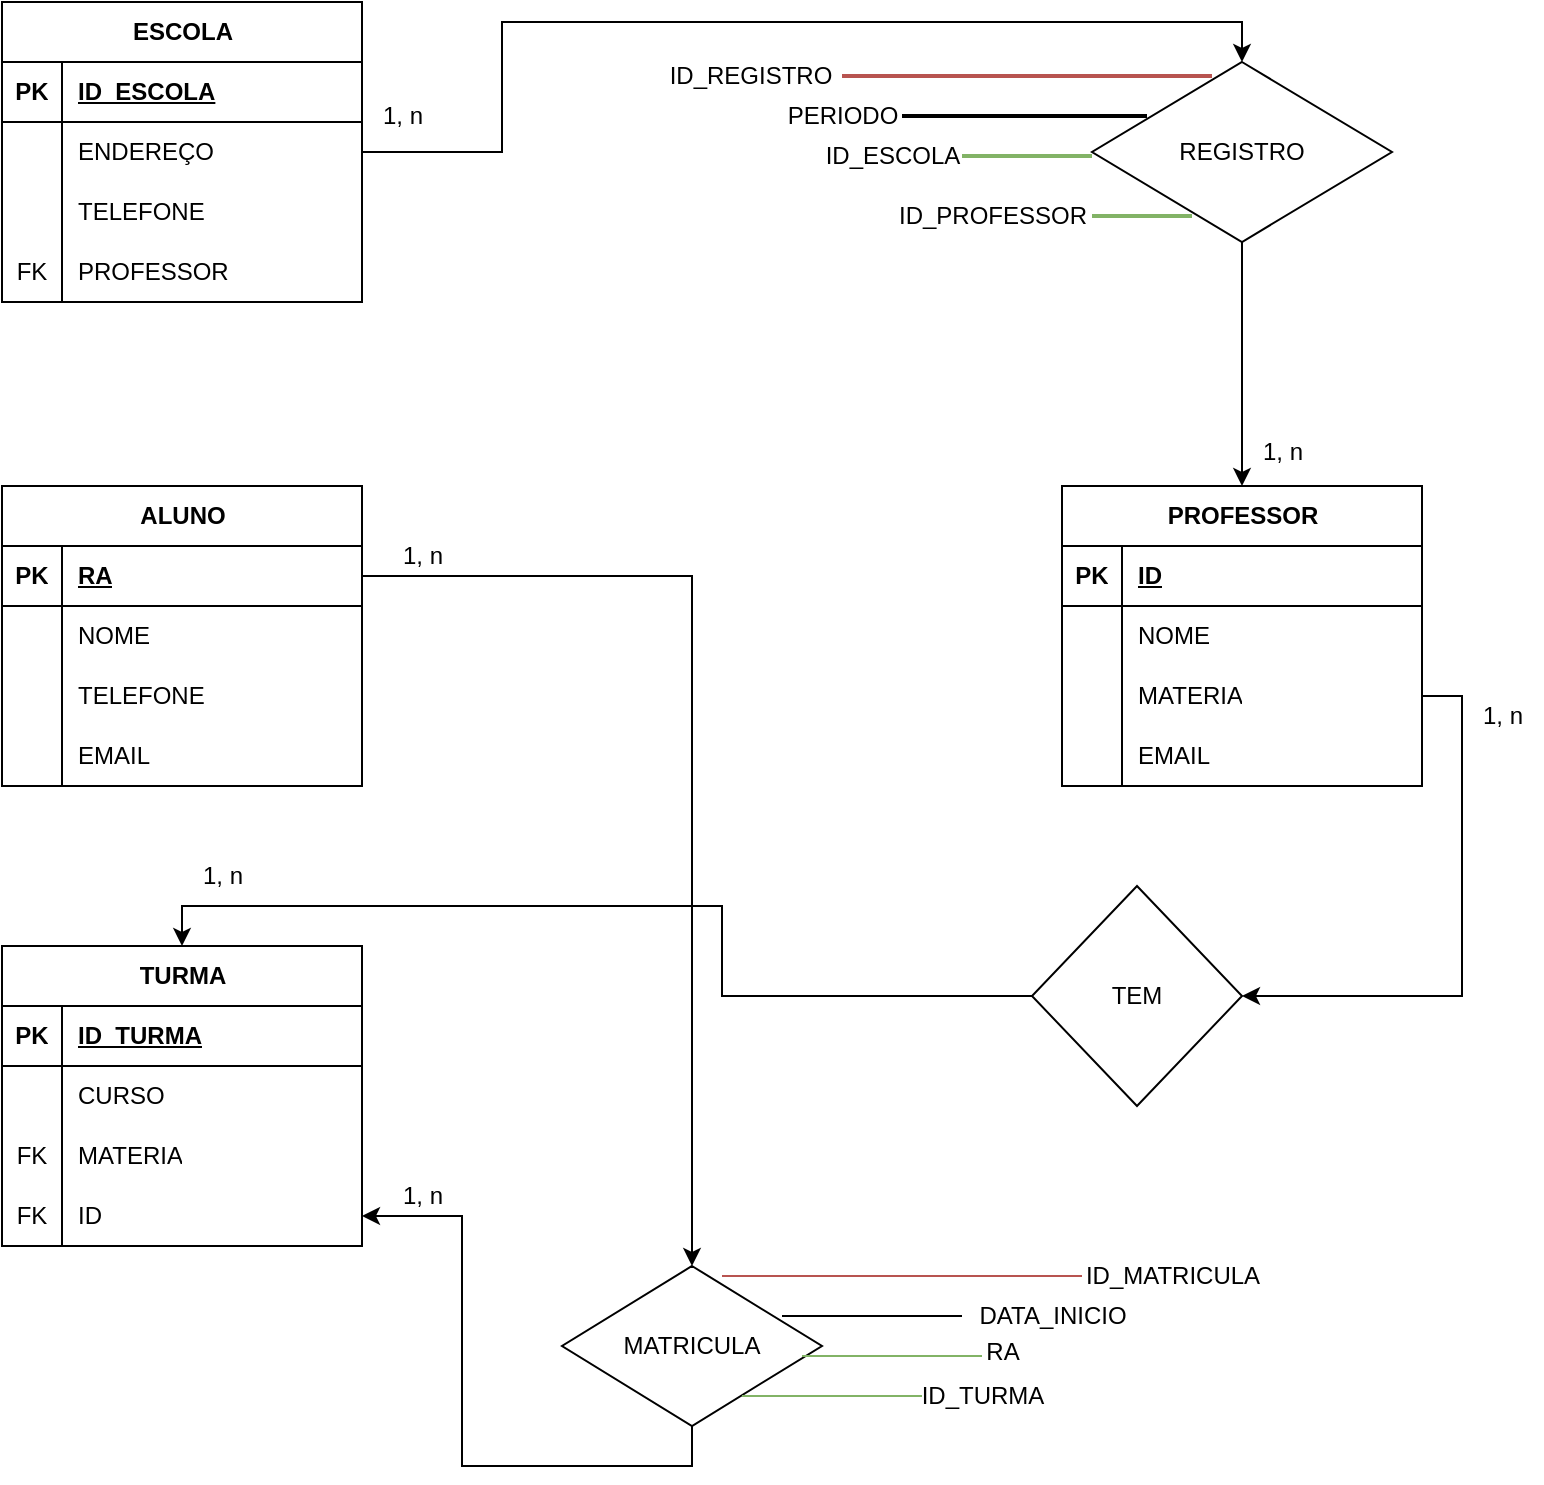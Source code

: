 <mxfile version="24.7.17">
  <diagram name="Página-1" id="XFf-yhiLJ4eEFVJLZDWL">
    <mxGraphModel dx="1147" dy="726" grid="1" gridSize="10" guides="1" tooltips="1" connect="1" arrows="1" fold="1" page="1" pageScale="1" pageWidth="827" pageHeight="1169" math="0" shadow="0">
      <root>
        <mxCell id="0" />
        <mxCell id="1" parent="0" />
        <mxCell id="puEb2fNfzqytaX8gkuvn-1" value="ALUNO" style="shape=table;startSize=30;container=1;collapsible=1;childLayout=tableLayout;fixedRows=1;rowLines=0;fontStyle=1;align=center;resizeLast=1;html=1;" parent="1" vertex="1">
          <mxGeometry x="40" y="310" width="180" height="150" as="geometry" />
        </mxCell>
        <mxCell id="puEb2fNfzqytaX8gkuvn-2" value="" style="shape=tableRow;horizontal=0;startSize=0;swimlaneHead=0;swimlaneBody=0;fillColor=none;collapsible=0;dropTarget=0;points=[[0,0.5],[1,0.5]];portConstraint=eastwest;top=0;left=0;right=0;bottom=1;" parent="puEb2fNfzqytaX8gkuvn-1" vertex="1">
          <mxGeometry y="30" width="180" height="30" as="geometry" />
        </mxCell>
        <mxCell id="puEb2fNfzqytaX8gkuvn-3" value="PK" style="shape=partialRectangle;connectable=0;fillColor=none;top=0;left=0;bottom=0;right=0;fontStyle=1;overflow=hidden;whiteSpace=wrap;html=1;" parent="puEb2fNfzqytaX8gkuvn-2" vertex="1">
          <mxGeometry width="30" height="30" as="geometry">
            <mxRectangle width="30" height="30" as="alternateBounds" />
          </mxGeometry>
        </mxCell>
        <mxCell id="puEb2fNfzqytaX8gkuvn-4" value="RA" style="shape=partialRectangle;connectable=0;fillColor=none;top=0;left=0;bottom=0;right=0;align=left;spacingLeft=6;fontStyle=5;overflow=hidden;whiteSpace=wrap;html=1;" parent="puEb2fNfzqytaX8gkuvn-2" vertex="1">
          <mxGeometry x="30" width="150" height="30" as="geometry">
            <mxRectangle width="150" height="30" as="alternateBounds" />
          </mxGeometry>
        </mxCell>
        <mxCell id="puEb2fNfzqytaX8gkuvn-5" value="" style="shape=tableRow;horizontal=0;startSize=0;swimlaneHead=0;swimlaneBody=0;fillColor=none;collapsible=0;dropTarget=0;points=[[0,0.5],[1,0.5]];portConstraint=eastwest;top=0;left=0;right=0;bottom=0;" parent="puEb2fNfzqytaX8gkuvn-1" vertex="1">
          <mxGeometry y="60" width="180" height="30" as="geometry" />
        </mxCell>
        <mxCell id="puEb2fNfzqytaX8gkuvn-6" value="" style="shape=partialRectangle;connectable=0;fillColor=none;top=0;left=0;bottom=0;right=0;editable=1;overflow=hidden;whiteSpace=wrap;html=1;" parent="puEb2fNfzqytaX8gkuvn-5" vertex="1">
          <mxGeometry width="30" height="30" as="geometry">
            <mxRectangle width="30" height="30" as="alternateBounds" />
          </mxGeometry>
        </mxCell>
        <mxCell id="puEb2fNfzqytaX8gkuvn-7" value="NOME" style="shape=partialRectangle;connectable=0;fillColor=none;top=0;left=0;bottom=0;right=0;align=left;spacingLeft=6;overflow=hidden;whiteSpace=wrap;html=1;" parent="puEb2fNfzqytaX8gkuvn-5" vertex="1">
          <mxGeometry x="30" width="150" height="30" as="geometry">
            <mxRectangle width="150" height="30" as="alternateBounds" />
          </mxGeometry>
        </mxCell>
        <mxCell id="puEb2fNfzqytaX8gkuvn-8" value="" style="shape=tableRow;horizontal=0;startSize=0;swimlaneHead=0;swimlaneBody=0;fillColor=none;collapsible=0;dropTarget=0;points=[[0,0.5],[1,0.5]];portConstraint=eastwest;top=0;left=0;right=0;bottom=0;" parent="puEb2fNfzqytaX8gkuvn-1" vertex="1">
          <mxGeometry y="90" width="180" height="30" as="geometry" />
        </mxCell>
        <mxCell id="puEb2fNfzqytaX8gkuvn-9" value="" style="shape=partialRectangle;connectable=0;fillColor=none;top=0;left=0;bottom=0;right=0;editable=1;overflow=hidden;whiteSpace=wrap;html=1;" parent="puEb2fNfzqytaX8gkuvn-8" vertex="1">
          <mxGeometry width="30" height="30" as="geometry">
            <mxRectangle width="30" height="30" as="alternateBounds" />
          </mxGeometry>
        </mxCell>
        <mxCell id="puEb2fNfzqytaX8gkuvn-10" value="TELEFONE" style="shape=partialRectangle;connectable=0;fillColor=none;top=0;left=0;bottom=0;right=0;align=left;spacingLeft=6;overflow=hidden;whiteSpace=wrap;html=1;" parent="puEb2fNfzqytaX8gkuvn-8" vertex="1">
          <mxGeometry x="30" width="150" height="30" as="geometry">
            <mxRectangle width="150" height="30" as="alternateBounds" />
          </mxGeometry>
        </mxCell>
        <mxCell id="puEb2fNfzqytaX8gkuvn-11" value="" style="shape=tableRow;horizontal=0;startSize=0;swimlaneHead=0;swimlaneBody=0;fillColor=none;collapsible=0;dropTarget=0;points=[[0,0.5],[1,0.5]];portConstraint=eastwest;top=0;left=0;right=0;bottom=0;" parent="puEb2fNfzqytaX8gkuvn-1" vertex="1">
          <mxGeometry y="120" width="180" height="30" as="geometry" />
        </mxCell>
        <mxCell id="puEb2fNfzqytaX8gkuvn-12" value="" style="shape=partialRectangle;connectable=0;fillColor=none;top=0;left=0;bottom=0;right=0;editable=1;overflow=hidden;whiteSpace=wrap;html=1;" parent="puEb2fNfzqytaX8gkuvn-11" vertex="1">
          <mxGeometry width="30" height="30" as="geometry">
            <mxRectangle width="30" height="30" as="alternateBounds" />
          </mxGeometry>
        </mxCell>
        <mxCell id="puEb2fNfzqytaX8gkuvn-13" value="EMAIL" style="shape=partialRectangle;connectable=0;fillColor=none;top=0;left=0;bottom=0;right=0;align=left;spacingLeft=6;overflow=hidden;whiteSpace=wrap;html=1;" parent="puEb2fNfzqytaX8gkuvn-11" vertex="1">
          <mxGeometry x="30" width="150" height="30" as="geometry">
            <mxRectangle width="150" height="30" as="alternateBounds" />
          </mxGeometry>
        </mxCell>
        <mxCell id="puEb2fNfzqytaX8gkuvn-14" value="ESCOLA" style="shape=table;startSize=30;container=1;collapsible=1;childLayout=tableLayout;fixedRows=1;rowLines=0;fontStyle=1;align=center;resizeLast=1;html=1;" parent="1" vertex="1">
          <mxGeometry x="40" y="68" width="180" height="150" as="geometry" />
        </mxCell>
        <mxCell id="puEb2fNfzqytaX8gkuvn-15" value="" style="shape=tableRow;horizontal=0;startSize=0;swimlaneHead=0;swimlaneBody=0;fillColor=none;collapsible=0;dropTarget=0;points=[[0,0.5],[1,0.5]];portConstraint=eastwest;top=0;left=0;right=0;bottom=1;" parent="puEb2fNfzqytaX8gkuvn-14" vertex="1">
          <mxGeometry y="30" width="180" height="30" as="geometry" />
        </mxCell>
        <mxCell id="puEb2fNfzqytaX8gkuvn-16" value="PK" style="shape=partialRectangle;connectable=0;fillColor=none;top=0;left=0;bottom=0;right=0;fontStyle=1;overflow=hidden;whiteSpace=wrap;html=1;" parent="puEb2fNfzqytaX8gkuvn-15" vertex="1">
          <mxGeometry width="30" height="30" as="geometry">
            <mxRectangle width="30" height="30" as="alternateBounds" />
          </mxGeometry>
        </mxCell>
        <mxCell id="puEb2fNfzqytaX8gkuvn-17" value="ID_ESCOLA" style="shape=partialRectangle;connectable=0;fillColor=none;top=0;left=0;bottom=0;right=0;align=left;spacingLeft=6;fontStyle=5;overflow=hidden;whiteSpace=wrap;html=1;" parent="puEb2fNfzqytaX8gkuvn-15" vertex="1">
          <mxGeometry x="30" width="150" height="30" as="geometry">
            <mxRectangle width="150" height="30" as="alternateBounds" />
          </mxGeometry>
        </mxCell>
        <mxCell id="puEb2fNfzqytaX8gkuvn-18" value="" style="shape=tableRow;horizontal=0;startSize=0;swimlaneHead=0;swimlaneBody=0;fillColor=none;collapsible=0;dropTarget=0;points=[[0,0.5],[1,0.5]];portConstraint=eastwest;top=0;left=0;right=0;bottom=0;" parent="puEb2fNfzqytaX8gkuvn-14" vertex="1">
          <mxGeometry y="60" width="180" height="30" as="geometry" />
        </mxCell>
        <mxCell id="puEb2fNfzqytaX8gkuvn-19" value="" style="shape=partialRectangle;connectable=0;fillColor=none;top=0;left=0;bottom=0;right=0;editable=1;overflow=hidden;whiteSpace=wrap;html=1;" parent="puEb2fNfzqytaX8gkuvn-18" vertex="1">
          <mxGeometry width="30" height="30" as="geometry">
            <mxRectangle width="30" height="30" as="alternateBounds" />
          </mxGeometry>
        </mxCell>
        <mxCell id="puEb2fNfzqytaX8gkuvn-20" value="ENDEREÇO" style="shape=partialRectangle;connectable=0;fillColor=none;top=0;left=0;bottom=0;right=0;align=left;spacingLeft=6;overflow=hidden;whiteSpace=wrap;html=1;" parent="puEb2fNfzqytaX8gkuvn-18" vertex="1">
          <mxGeometry x="30" width="150" height="30" as="geometry">
            <mxRectangle width="150" height="30" as="alternateBounds" />
          </mxGeometry>
        </mxCell>
        <mxCell id="puEb2fNfzqytaX8gkuvn-21" value="" style="shape=tableRow;horizontal=0;startSize=0;swimlaneHead=0;swimlaneBody=0;fillColor=none;collapsible=0;dropTarget=0;points=[[0,0.5],[1,0.5]];portConstraint=eastwest;top=0;left=0;right=0;bottom=0;" parent="puEb2fNfzqytaX8gkuvn-14" vertex="1">
          <mxGeometry y="90" width="180" height="30" as="geometry" />
        </mxCell>
        <mxCell id="puEb2fNfzqytaX8gkuvn-22" value="" style="shape=partialRectangle;connectable=0;fillColor=none;top=0;left=0;bottom=0;right=0;editable=1;overflow=hidden;whiteSpace=wrap;html=1;" parent="puEb2fNfzqytaX8gkuvn-21" vertex="1">
          <mxGeometry width="30" height="30" as="geometry">
            <mxRectangle width="30" height="30" as="alternateBounds" />
          </mxGeometry>
        </mxCell>
        <mxCell id="puEb2fNfzqytaX8gkuvn-23" value="TELEFONE" style="shape=partialRectangle;connectable=0;fillColor=none;top=0;left=0;bottom=0;right=0;align=left;spacingLeft=6;overflow=hidden;whiteSpace=wrap;html=1;" parent="puEb2fNfzqytaX8gkuvn-21" vertex="1">
          <mxGeometry x="30" width="150" height="30" as="geometry">
            <mxRectangle width="150" height="30" as="alternateBounds" />
          </mxGeometry>
        </mxCell>
        <mxCell id="puEb2fNfzqytaX8gkuvn-24" value="" style="shape=tableRow;horizontal=0;startSize=0;swimlaneHead=0;swimlaneBody=0;fillColor=none;collapsible=0;dropTarget=0;points=[[0,0.5],[1,0.5]];portConstraint=eastwest;top=0;left=0;right=0;bottom=0;" parent="puEb2fNfzqytaX8gkuvn-14" vertex="1">
          <mxGeometry y="120" width="180" height="30" as="geometry" />
        </mxCell>
        <mxCell id="puEb2fNfzqytaX8gkuvn-25" value="FK" style="shape=partialRectangle;connectable=0;fillColor=none;top=0;left=0;bottom=0;right=0;editable=1;overflow=hidden;whiteSpace=wrap;html=1;" parent="puEb2fNfzqytaX8gkuvn-24" vertex="1">
          <mxGeometry width="30" height="30" as="geometry">
            <mxRectangle width="30" height="30" as="alternateBounds" />
          </mxGeometry>
        </mxCell>
        <mxCell id="puEb2fNfzqytaX8gkuvn-26" value="PROFESSOR" style="shape=partialRectangle;connectable=0;fillColor=none;top=0;left=0;bottom=0;right=0;align=left;spacingLeft=6;overflow=hidden;whiteSpace=wrap;html=1;" parent="puEb2fNfzqytaX8gkuvn-24" vertex="1">
          <mxGeometry x="30" width="150" height="30" as="geometry">
            <mxRectangle width="150" height="30" as="alternateBounds" />
          </mxGeometry>
        </mxCell>
        <mxCell id="puEb2fNfzqytaX8gkuvn-27" value="PROFESSOR" style="shape=table;startSize=30;container=1;collapsible=1;childLayout=tableLayout;fixedRows=1;rowLines=0;fontStyle=1;align=center;resizeLast=1;html=1;" parent="1" vertex="1">
          <mxGeometry x="570" y="310" width="180" height="150" as="geometry" />
        </mxCell>
        <mxCell id="puEb2fNfzqytaX8gkuvn-28" value="" style="shape=tableRow;horizontal=0;startSize=0;swimlaneHead=0;swimlaneBody=0;fillColor=none;collapsible=0;dropTarget=0;points=[[0,0.5],[1,0.5]];portConstraint=eastwest;top=0;left=0;right=0;bottom=1;" parent="puEb2fNfzqytaX8gkuvn-27" vertex="1">
          <mxGeometry y="30" width="180" height="30" as="geometry" />
        </mxCell>
        <mxCell id="puEb2fNfzqytaX8gkuvn-29" value="PK" style="shape=partialRectangle;connectable=0;fillColor=none;top=0;left=0;bottom=0;right=0;fontStyle=1;overflow=hidden;whiteSpace=wrap;html=1;" parent="puEb2fNfzqytaX8gkuvn-28" vertex="1">
          <mxGeometry width="30" height="30" as="geometry">
            <mxRectangle width="30" height="30" as="alternateBounds" />
          </mxGeometry>
        </mxCell>
        <mxCell id="puEb2fNfzqytaX8gkuvn-30" value="ID" style="shape=partialRectangle;connectable=0;fillColor=none;top=0;left=0;bottom=0;right=0;align=left;spacingLeft=6;fontStyle=5;overflow=hidden;whiteSpace=wrap;html=1;" parent="puEb2fNfzqytaX8gkuvn-28" vertex="1">
          <mxGeometry x="30" width="150" height="30" as="geometry">
            <mxRectangle width="150" height="30" as="alternateBounds" />
          </mxGeometry>
        </mxCell>
        <mxCell id="puEb2fNfzqytaX8gkuvn-31" value="" style="shape=tableRow;horizontal=0;startSize=0;swimlaneHead=0;swimlaneBody=0;fillColor=none;collapsible=0;dropTarget=0;points=[[0,0.5],[1,0.5]];portConstraint=eastwest;top=0;left=0;right=0;bottom=0;" parent="puEb2fNfzqytaX8gkuvn-27" vertex="1">
          <mxGeometry y="60" width="180" height="30" as="geometry" />
        </mxCell>
        <mxCell id="puEb2fNfzqytaX8gkuvn-32" value="" style="shape=partialRectangle;connectable=0;fillColor=none;top=0;left=0;bottom=0;right=0;editable=1;overflow=hidden;whiteSpace=wrap;html=1;" parent="puEb2fNfzqytaX8gkuvn-31" vertex="1">
          <mxGeometry width="30" height="30" as="geometry">
            <mxRectangle width="30" height="30" as="alternateBounds" />
          </mxGeometry>
        </mxCell>
        <mxCell id="puEb2fNfzqytaX8gkuvn-33" value="NOME" style="shape=partialRectangle;connectable=0;fillColor=none;top=0;left=0;bottom=0;right=0;align=left;spacingLeft=6;overflow=hidden;whiteSpace=wrap;html=1;" parent="puEb2fNfzqytaX8gkuvn-31" vertex="1">
          <mxGeometry x="30" width="150" height="30" as="geometry">
            <mxRectangle width="150" height="30" as="alternateBounds" />
          </mxGeometry>
        </mxCell>
        <mxCell id="puEb2fNfzqytaX8gkuvn-34" value="" style="shape=tableRow;horizontal=0;startSize=0;swimlaneHead=0;swimlaneBody=0;fillColor=none;collapsible=0;dropTarget=0;points=[[0,0.5],[1,0.5]];portConstraint=eastwest;top=0;left=0;right=0;bottom=0;" parent="puEb2fNfzqytaX8gkuvn-27" vertex="1">
          <mxGeometry y="90" width="180" height="30" as="geometry" />
        </mxCell>
        <mxCell id="puEb2fNfzqytaX8gkuvn-35" value="" style="shape=partialRectangle;connectable=0;fillColor=none;top=0;left=0;bottom=0;right=0;editable=1;overflow=hidden;whiteSpace=wrap;html=1;" parent="puEb2fNfzqytaX8gkuvn-34" vertex="1">
          <mxGeometry width="30" height="30" as="geometry">
            <mxRectangle width="30" height="30" as="alternateBounds" />
          </mxGeometry>
        </mxCell>
        <mxCell id="puEb2fNfzqytaX8gkuvn-36" value="MATERIA" style="shape=partialRectangle;connectable=0;fillColor=none;top=0;left=0;bottom=0;right=0;align=left;spacingLeft=6;overflow=hidden;whiteSpace=wrap;html=1;" parent="puEb2fNfzqytaX8gkuvn-34" vertex="1">
          <mxGeometry x="30" width="150" height="30" as="geometry">
            <mxRectangle width="150" height="30" as="alternateBounds" />
          </mxGeometry>
        </mxCell>
        <mxCell id="puEb2fNfzqytaX8gkuvn-37" value="" style="shape=tableRow;horizontal=0;startSize=0;swimlaneHead=0;swimlaneBody=0;fillColor=none;collapsible=0;dropTarget=0;points=[[0,0.5],[1,0.5]];portConstraint=eastwest;top=0;left=0;right=0;bottom=0;" parent="puEb2fNfzqytaX8gkuvn-27" vertex="1">
          <mxGeometry y="120" width="180" height="30" as="geometry" />
        </mxCell>
        <mxCell id="puEb2fNfzqytaX8gkuvn-38" value="" style="shape=partialRectangle;connectable=0;fillColor=none;top=0;left=0;bottom=0;right=0;editable=1;overflow=hidden;whiteSpace=wrap;html=1;" parent="puEb2fNfzqytaX8gkuvn-37" vertex="1">
          <mxGeometry width="30" height="30" as="geometry">
            <mxRectangle width="30" height="30" as="alternateBounds" />
          </mxGeometry>
        </mxCell>
        <mxCell id="puEb2fNfzqytaX8gkuvn-39" value="EMAIL" style="shape=partialRectangle;connectable=0;fillColor=none;top=0;left=0;bottom=0;right=0;align=left;spacingLeft=6;overflow=hidden;whiteSpace=wrap;html=1;" parent="puEb2fNfzqytaX8gkuvn-37" vertex="1">
          <mxGeometry x="30" width="150" height="30" as="geometry">
            <mxRectangle width="150" height="30" as="alternateBounds" />
          </mxGeometry>
        </mxCell>
        <mxCell id="puEb2fNfzqytaX8gkuvn-71" style="edgeStyle=orthogonalEdgeStyle;rounded=0;orthogonalLoop=1;jettySize=auto;html=1;exitX=0.5;exitY=1;exitDx=0;exitDy=0;entryX=1;entryY=0.5;entryDx=0;entryDy=0;" parent="1" source="puEb2fNfzqytaX8gkuvn-40" target="puEb2fNfzqytaX8gkuvn-54" edge="1">
          <mxGeometry relative="1" as="geometry" />
        </mxCell>
        <mxCell id="puEb2fNfzqytaX8gkuvn-40" value="MATRICULA" style="shape=rhombus;html=1;dashed=0;whiteSpace=wrap;perimeter=rhombusPerimeter;" parent="1" vertex="1">
          <mxGeometry x="320" y="700" width="130" height="80" as="geometry" />
        </mxCell>
        <mxCell id="puEb2fNfzqytaX8gkuvn-44" value="TURMA" style="shape=table;startSize=30;container=1;collapsible=1;childLayout=tableLayout;fixedRows=1;rowLines=0;fontStyle=1;align=center;resizeLast=1;html=1;" parent="1" vertex="1">
          <mxGeometry x="40" y="540" width="180" height="150" as="geometry" />
        </mxCell>
        <mxCell id="puEb2fNfzqytaX8gkuvn-45" value="" style="shape=tableRow;horizontal=0;startSize=0;swimlaneHead=0;swimlaneBody=0;fillColor=none;collapsible=0;dropTarget=0;points=[[0,0.5],[1,0.5]];portConstraint=eastwest;top=0;left=0;right=0;bottom=1;" parent="puEb2fNfzqytaX8gkuvn-44" vertex="1">
          <mxGeometry y="30" width="180" height="30" as="geometry" />
        </mxCell>
        <mxCell id="puEb2fNfzqytaX8gkuvn-46" value="PK" style="shape=partialRectangle;connectable=0;fillColor=none;top=0;left=0;bottom=0;right=0;fontStyle=1;overflow=hidden;whiteSpace=wrap;html=1;" parent="puEb2fNfzqytaX8gkuvn-45" vertex="1">
          <mxGeometry width="30" height="30" as="geometry">
            <mxRectangle width="30" height="30" as="alternateBounds" />
          </mxGeometry>
        </mxCell>
        <mxCell id="puEb2fNfzqytaX8gkuvn-47" value="ID_TURMA" style="shape=partialRectangle;connectable=0;fillColor=none;top=0;left=0;bottom=0;right=0;align=left;spacingLeft=6;fontStyle=5;overflow=hidden;whiteSpace=wrap;html=1;" parent="puEb2fNfzqytaX8gkuvn-45" vertex="1">
          <mxGeometry x="30" width="150" height="30" as="geometry">
            <mxRectangle width="150" height="30" as="alternateBounds" />
          </mxGeometry>
        </mxCell>
        <mxCell id="puEb2fNfzqytaX8gkuvn-48" value="" style="shape=tableRow;horizontal=0;startSize=0;swimlaneHead=0;swimlaneBody=0;fillColor=none;collapsible=0;dropTarget=0;points=[[0,0.5],[1,0.5]];portConstraint=eastwest;top=0;left=0;right=0;bottom=0;" parent="puEb2fNfzqytaX8gkuvn-44" vertex="1">
          <mxGeometry y="60" width="180" height="30" as="geometry" />
        </mxCell>
        <mxCell id="puEb2fNfzqytaX8gkuvn-49" value="" style="shape=partialRectangle;connectable=0;fillColor=none;top=0;left=0;bottom=0;right=0;editable=1;overflow=hidden;whiteSpace=wrap;html=1;" parent="puEb2fNfzqytaX8gkuvn-48" vertex="1">
          <mxGeometry width="30" height="30" as="geometry">
            <mxRectangle width="30" height="30" as="alternateBounds" />
          </mxGeometry>
        </mxCell>
        <mxCell id="puEb2fNfzqytaX8gkuvn-50" value="CURSO" style="shape=partialRectangle;connectable=0;fillColor=none;top=0;left=0;bottom=0;right=0;align=left;spacingLeft=6;overflow=hidden;whiteSpace=wrap;html=1;" parent="puEb2fNfzqytaX8gkuvn-48" vertex="1">
          <mxGeometry x="30" width="150" height="30" as="geometry">
            <mxRectangle width="150" height="30" as="alternateBounds" />
          </mxGeometry>
        </mxCell>
        <mxCell id="puEb2fNfzqytaX8gkuvn-51" value="" style="shape=tableRow;horizontal=0;startSize=0;swimlaneHead=0;swimlaneBody=0;fillColor=none;collapsible=0;dropTarget=0;points=[[0,0.5],[1,0.5]];portConstraint=eastwest;top=0;left=0;right=0;bottom=0;" parent="puEb2fNfzqytaX8gkuvn-44" vertex="1">
          <mxGeometry y="90" width="180" height="30" as="geometry" />
        </mxCell>
        <mxCell id="puEb2fNfzqytaX8gkuvn-52" value="FK" style="shape=partialRectangle;connectable=0;fillColor=none;top=0;left=0;bottom=0;right=0;editable=1;overflow=hidden;whiteSpace=wrap;html=1;" parent="puEb2fNfzqytaX8gkuvn-51" vertex="1">
          <mxGeometry width="30" height="30" as="geometry">
            <mxRectangle width="30" height="30" as="alternateBounds" />
          </mxGeometry>
        </mxCell>
        <mxCell id="puEb2fNfzqytaX8gkuvn-53" value="MATERIA" style="shape=partialRectangle;connectable=0;fillColor=none;top=0;left=0;bottom=0;right=0;align=left;spacingLeft=6;overflow=hidden;whiteSpace=wrap;html=1;" parent="puEb2fNfzqytaX8gkuvn-51" vertex="1">
          <mxGeometry x="30" width="150" height="30" as="geometry">
            <mxRectangle width="150" height="30" as="alternateBounds" />
          </mxGeometry>
        </mxCell>
        <mxCell id="puEb2fNfzqytaX8gkuvn-54" value="" style="shape=tableRow;horizontal=0;startSize=0;swimlaneHead=0;swimlaneBody=0;fillColor=none;collapsible=0;dropTarget=0;points=[[0,0.5],[1,0.5]];portConstraint=eastwest;top=0;left=0;right=0;bottom=0;" parent="puEb2fNfzqytaX8gkuvn-44" vertex="1">
          <mxGeometry y="120" width="180" height="30" as="geometry" />
        </mxCell>
        <mxCell id="puEb2fNfzqytaX8gkuvn-55" value="FK" style="shape=partialRectangle;connectable=0;fillColor=none;top=0;left=0;bottom=0;right=0;editable=1;overflow=hidden;whiteSpace=wrap;html=1;" parent="puEb2fNfzqytaX8gkuvn-54" vertex="1">
          <mxGeometry width="30" height="30" as="geometry">
            <mxRectangle width="30" height="30" as="alternateBounds" />
          </mxGeometry>
        </mxCell>
        <mxCell id="puEb2fNfzqytaX8gkuvn-56" value="ID" style="shape=partialRectangle;connectable=0;fillColor=none;top=0;left=0;bottom=0;right=0;align=left;spacingLeft=6;overflow=hidden;whiteSpace=wrap;html=1;" parent="puEb2fNfzqytaX8gkuvn-54" vertex="1">
          <mxGeometry x="30" width="150" height="30" as="geometry">
            <mxRectangle width="150" height="30" as="alternateBounds" />
          </mxGeometry>
        </mxCell>
        <mxCell id="puEb2fNfzqytaX8gkuvn-69" style="edgeStyle=orthogonalEdgeStyle;rounded=0;orthogonalLoop=1;jettySize=auto;html=1;exitX=1;exitY=0.5;exitDx=0;exitDy=0;entryX=0.5;entryY=0;entryDx=0;entryDy=0;" parent="1" source="puEb2fNfzqytaX8gkuvn-2" target="puEb2fNfzqytaX8gkuvn-40" edge="1">
          <mxGeometry relative="1" as="geometry" />
        </mxCell>
        <mxCell id="puEb2fNfzqytaX8gkuvn-72" value="1, n" style="text;html=1;align=center;verticalAlign=middle;resizable=0;points=[];autosize=1;strokeColor=none;fillColor=none;" parent="1" vertex="1">
          <mxGeometry x="230" y="330" width="40" height="30" as="geometry" />
        </mxCell>
        <mxCell id="puEb2fNfzqytaX8gkuvn-73" value="1, n" style="text;html=1;align=center;verticalAlign=middle;resizable=0;points=[];autosize=1;strokeColor=none;fillColor=none;" parent="1" vertex="1">
          <mxGeometry x="230" y="650" width="40" height="30" as="geometry" />
        </mxCell>
        <mxCell id="puEb2fNfzqytaX8gkuvn-79" style="edgeStyle=orthogonalEdgeStyle;rounded=0;orthogonalLoop=1;jettySize=auto;html=1;exitX=0.5;exitY=1;exitDx=0;exitDy=0;entryX=0.5;entryY=0;entryDx=0;entryDy=0;" parent="1" source="puEb2fNfzqytaX8gkuvn-75" target="puEb2fNfzqytaX8gkuvn-27" edge="1">
          <mxGeometry relative="1" as="geometry" />
        </mxCell>
        <mxCell id="puEb2fNfzqytaX8gkuvn-75" value="REGISTRO" style="shape=rhombus;html=1;dashed=0;whiteSpace=wrap;perimeter=rhombusPerimeter;" parent="1" vertex="1">
          <mxGeometry x="585" y="98" width="150" height="90" as="geometry" />
        </mxCell>
        <mxCell id="puEb2fNfzqytaX8gkuvn-78" style="edgeStyle=orthogonalEdgeStyle;rounded=0;orthogonalLoop=1;jettySize=auto;html=1;entryX=0.5;entryY=0;entryDx=0;entryDy=0;" parent="1" source="puEb2fNfzqytaX8gkuvn-18" target="puEb2fNfzqytaX8gkuvn-75" edge="1">
          <mxGeometry relative="1" as="geometry">
            <Array as="points">
              <mxPoint x="290" y="143" />
              <mxPoint x="290" y="78" />
              <mxPoint x="660" y="78" />
            </Array>
          </mxGeometry>
        </mxCell>
        <mxCell id="puEb2fNfzqytaX8gkuvn-80" value="1, n" style="text;html=1;align=center;verticalAlign=middle;resizable=0;points=[];autosize=1;strokeColor=none;fillColor=none;" parent="1" vertex="1">
          <mxGeometry x="220" y="110" width="40" height="30" as="geometry" />
        </mxCell>
        <mxCell id="puEb2fNfzqytaX8gkuvn-81" value="1, n" style="text;html=1;align=center;verticalAlign=middle;resizable=0;points=[];autosize=1;strokeColor=none;fillColor=none;" parent="1" vertex="1">
          <mxGeometry x="660" y="278" width="40" height="30" as="geometry" />
        </mxCell>
        <mxCell id="VdZGk-q2LkiDsEZGdjxJ-22" style="edgeStyle=orthogonalEdgeStyle;rounded=0;orthogonalLoop=1;jettySize=auto;html=1;exitX=0;exitY=0.5;exitDx=0;exitDy=0;entryX=0.5;entryY=0;entryDx=0;entryDy=0;" edge="1" parent="1" source="puEb2fNfzqytaX8gkuvn-82" target="puEb2fNfzqytaX8gkuvn-44">
          <mxGeometry relative="1" as="geometry">
            <Array as="points">
              <mxPoint x="400" y="565" />
              <mxPoint x="400" y="520" />
              <mxPoint x="130" y="520" />
            </Array>
          </mxGeometry>
        </mxCell>
        <mxCell id="puEb2fNfzqytaX8gkuvn-82" value="TEM" style="shape=rhombus;html=1;dashed=0;whiteSpace=wrap;perimeter=rhombusPerimeter;" parent="1" vertex="1">
          <mxGeometry x="555" y="510" width="105" height="110" as="geometry" />
        </mxCell>
        <mxCell id="puEb2fNfzqytaX8gkuvn-88" value="1, n" style="text;html=1;align=center;verticalAlign=middle;resizable=0;points=[];autosize=1;strokeColor=none;fillColor=none;" parent="1" vertex="1">
          <mxGeometry x="770" y="410" width="40" height="30" as="geometry" />
        </mxCell>
        <mxCell id="puEb2fNfzqytaX8gkuvn-90" style="edgeStyle=orthogonalEdgeStyle;rounded=0;orthogonalLoop=1;jettySize=auto;html=1;exitX=1;exitY=0.5;exitDx=0;exitDy=0;entryX=1;entryY=0.5;entryDx=0;entryDy=0;" parent="1" source="puEb2fNfzqytaX8gkuvn-34" target="puEb2fNfzqytaX8gkuvn-82" edge="1">
          <mxGeometry relative="1" as="geometry" />
        </mxCell>
        <mxCell id="puEb2fNfzqytaX8gkuvn-91" value="1, n" style="text;html=1;align=center;verticalAlign=middle;resizable=0;points=[];autosize=1;strokeColor=none;fillColor=none;" parent="1" vertex="1">
          <mxGeometry x="130" y="490" width="40" height="30" as="geometry" />
        </mxCell>
        <mxCell id="VdZGk-q2LkiDsEZGdjxJ-2" value="" style="line;strokeWidth=1;rotatable=0;dashed=0;labelPosition=right;align=left;verticalAlign=middle;spacingTop=0;spacingLeft=6;points=[];portConstraint=eastwest;fillColor=#f8cecc;strokeColor=#b85450;" vertex="1" parent="1">
          <mxGeometry x="400" y="700" width="180" height="10" as="geometry" />
        </mxCell>
        <mxCell id="VdZGk-q2LkiDsEZGdjxJ-3" value="" style="line;strokeWidth=1;rotatable=0;dashed=0;labelPosition=right;align=left;verticalAlign=middle;spacingTop=0;spacingLeft=6;points=[];portConstraint=eastwest;" vertex="1" parent="1">
          <mxGeometry x="430" y="720" width="90" height="10" as="geometry" />
        </mxCell>
        <mxCell id="VdZGk-q2LkiDsEZGdjxJ-4" value="ID_MATRICULA" style="text;html=1;align=center;verticalAlign=middle;resizable=0;points=[];autosize=1;strokeColor=none;fillColor=none;" vertex="1" parent="1">
          <mxGeometry x="570" y="690" width="110" height="30" as="geometry" />
        </mxCell>
        <mxCell id="VdZGk-q2LkiDsEZGdjxJ-5" value="DATA_INICIO" style="text;html=1;align=center;verticalAlign=middle;resizable=0;points=[];autosize=1;strokeColor=none;fillColor=none;" vertex="1" parent="1">
          <mxGeometry x="515" y="710" width="100" height="30" as="geometry" />
        </mxCell>
        <mxCell id="VdZGk-q2LkiDsEZGdjxJ-6" value="" style="line;strokeWidth=1;rotatable=0;dashed=0;labelPosition=right;align=left;verticalAlign=middle;spacingTop=0;spacingLeft=6;points=[];portConstraint=eastwest;fillColor=#d5e8d4;strokeColor=#82b366;" vertex="1" parent="1">
          <mxGeometry x="440" y="740" width="90" height="10" as="geometry" />
        </mxCell>
        <mxCell id="VdZGk-q2LkiDsEZGdjxJ-7" value="" style="line;strokeWidth=1;rotatable=0;dashed=0;labelPosition=right;align=left;verticalAlign=middle;spacingTop=0;spacingLeft=6;points=[];portConstraint=eastwest;fillColor=#d5e8d4;strokeColor=#82b366;" vertex="1" parent="1">
          <mxGeometry x="410" y="760" width="90" height="10" as="geometry" />
        </mxCell>
        <mxCell id="VdZGk-q2LkiDsEZGdjxJ-9" value="RA" style="text;html=1;align=center;verticalAlign=middle;resizable=0;points=[];autosize=1;strokeColor=none;fillColor=none;" vertex="1" parent="1">
          <mxGeometry x="520" y="728" width="40" height="30" as="geometry" />
        </mxCell>
        <mxCell id="VdZGk-q2LkiDsEZGdjxJ-11" value="ID_TURMA" style="text;html=1;align=center;verticalAlign=middle;resizable=0;points=[];autosize=1;strokeColor=none;fillColor=none;" vertex="1" parent="1">
          <mxGeometry x="490" y="750" width="80" height="30" as="geometry" />
        </mxCell>
        <mxCell id="VdZGk-q2LkiDsEZGdjxJ-13" value="" style="line;strokeWidth=2;html=1;fillColor=#f8cecc;strokeColor=#b85450;" vertex="1" parent="1">
          <mxGeometry x="460" y="100" width="185" height="10" as="geometry" />
        </mxCell>
        <mxCell id="VdZGk-q2LkiDsEZGdjxJ-14" value="" style="line;strokeWidth=2;html=1;" vertex="1" parent="1">
          <mxGeometry x="490" y="120" width="122.5" height="10" as="geometry" />
        </mxCell>
        <mxCell id="VdZGk-q2LkiDsEZGdjxJ-15" value="" style="line;strokeWidth=2;html=1;fillColor=#d5e8d4;strokeColor=#82b366;" vertex="1" parent="1">
          <mxGeometry x="520" y="140" width="65" height="10" as="geometry" />
        </mxCell>
        <mxCell id="VdZGk-q2LkiDsEZGdjxJ-16" value="" style="line;strokeWidth=2;html=1;fillColor=#d5e8d4;strokeColor=#82b366;" vertex="1" parent="1">
          <mxGeometry x="585" y="170" width="50" height="10" as="geometry" />
        </mxCell>
        <mxCell id="VdZGk-q2LkiDsEZGdjxJ-18" value="ID_REGISTRO" style="text;html=1;align=center;verticalAlign=middle;resizable=0;points=[];autosize=1;strokeColor=none;fillColor=none;" vertex="1" parent="1">
          <mxGeometry x="364" y="90" width="100" height="30" as="geometry" />
        </mxCell>
        <mxCell id="VdZGk-q2LkiDsEZGdjxJ-19" value="ID_ESCOLA" style="text;html=1;align=center;verticalAlign=middle;resizable=0;points=[];autosize=1;strokeColor=none;fillColor=none;" vertex="1" parent="1">
          <mxGeometry x="440" y="130" width="90" height="30" as="geometry" />
        </mxCell>
        <mxCell id="VdZGk-q2LkiDsEZGdjxJ-20" value="ID_PROFESSOR" style="text;html=1;align=center;verticalAlign=middle;resizable=0;points=[];autosize=1;strokeColor=none;fillColor=none;" vertex="1" parent="1">
          <mxGeometry x="475" y="160" width="120" height="30" as="geometry" />
        </mxCell>
        <mxCell id="VdZGk-q2LkiDsEZGdjxJ-21" value="PERIODO" style="text;html=1;align=center;verticalAlign=middle;resizable=0;points=[];autosize=1;strokeColor=none;fillColor=none;" vertex="1" parent="1">
          <mxGeometry x="420" y="110" width="80" height="30" as="geometry" />
        </mxCell>
      </root>
    </mxGraphModel>
  </diagram>
</mxfile>
